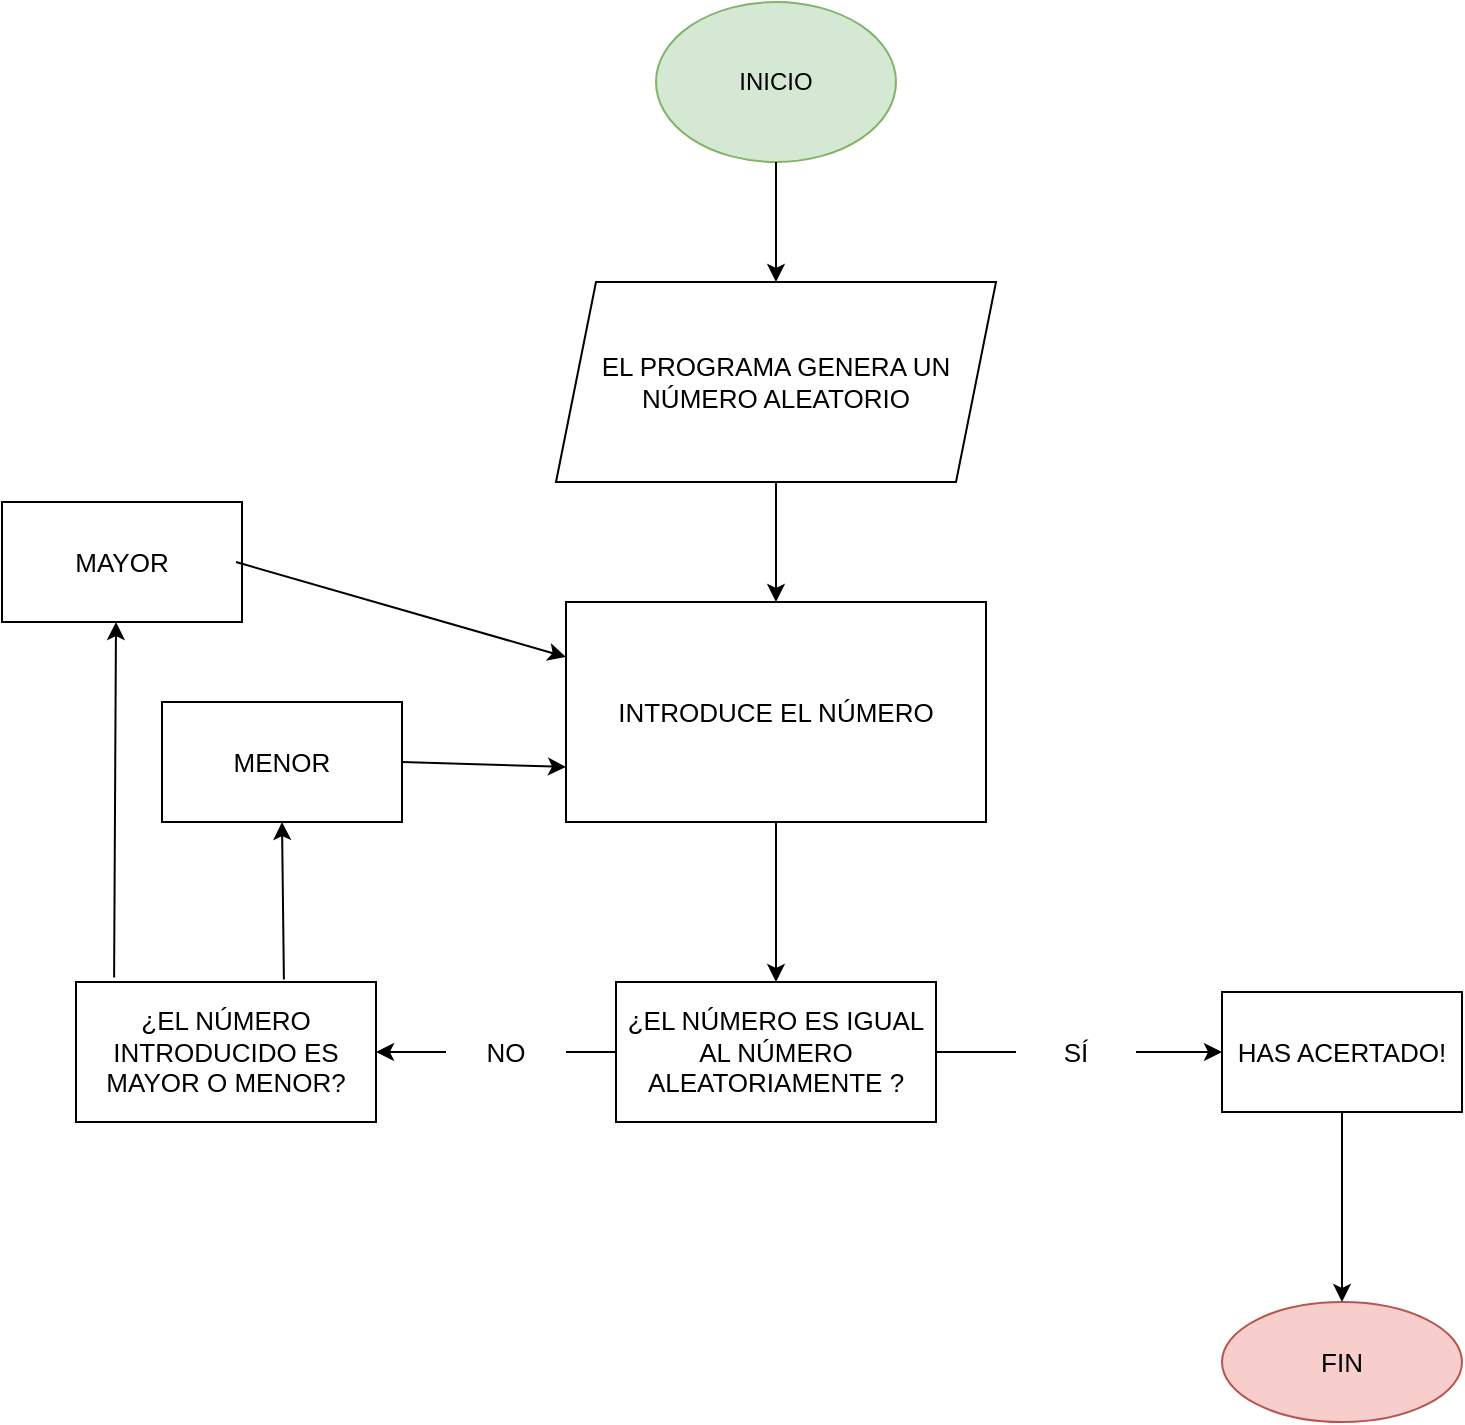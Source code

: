 <mxfile>
    <diagram id="dqZsnTbzCjewWdG2UYxb" name="Página-1">
        <mxGraphModel dx="863" dy="658" grid="1" gridSize="10" guides="1" tooltips="1" connect="1" arrows="1" fold="1" page="1" pageScale="1" pageWidth="827" pageHeight="1169" math="0" shadow="0">
            <root>
                <mxCell id="0"/>
                <mxCell id="1" parent="0"/>
                <mxCell id="3" value="INICIO" style="ellipse;whiteSpace=wrap;html=1;fillColor=#D5E8D4;strokeColor=#82b366;" parent="1" vertex="1">
                    <mxGeometry x="387" y="30" width="120" height="80" as="geometry"/>
                </mxCell>
                <mxCell id="4" value="&lt;font style=&quot;font-size: 13px&quot;&gt;EL PROGRAMA GENERA UN NÚMERO ALEATORIO&lt;/font&gt;" style="shape=parallelogram;perimeter=parallelogramPerimeter;whiteSpace=wrap;html=1;fixedSize=1;" vertex="1" parent="1">
                    <mxGeometry x="337" y="170" width="220" height="100" as="geometry"/>
                </mxCell>
                <mxCell id="5" value="" style="endArrow=classic;html=1;fontSize=12;entryX=0.5;entryY=0;entryDx=0;entryDy=0;exitX=0.5;exitY=1;exitDx=0;exitDy=0;" edge="1" parent="1" target="4">
                    <mxGeometry width="50" height="50" relative="1" as="geometry">
                        <mxPoint x="447" y="110.0" as="sourcePoint"/>
                        <mxPoint x="447" y="120" as="targetPoint"/>
                    </mxGeometry>
                </mxCell>
                <mxCell id="6" value="&lt;font style=&quot;font-size: 13px&quot;&gt;INTRODUCE EL NÚMERO&lt;/font&gt;" style="rounded=0;whiteSpace=wrap;html=1;fontSize=12;" vertex="1" parent="1">
                    <mxGeometry x="342" y="330" width="210" height="110" as="geometry"/>
                </mxCell>
                <mxCell id="7" value="" style="endArrow=classic;html=1;fontSize=13;exitX=0.5;exitY=1;exitDx=0;exitDy=0;entryX=0.5;entryY=0;entryDx=0;entryDy=0;" edge="1" parent="1" source="4" target="6">
                    <mxGeometry width="50" height="50" relative="1" as="geometry">
                        <mxPoint x="447" y="360" as="sourcePoint"/>
                        <mxPoint x="497" y="310" as="targetPoint"/>
                    </mxGeometry>
                </mxCell>
                <mxCell id="8" value="" style="endArrow=classic;html=1;fontSize=13;exitX=0.5;exitY=1;exitDx=0;exitDy=0;" edge="1" parent="1" source="6" target="9">
                    <mxGeometry width="50" height="50" relative="1" as="geometry">
                        <mxPoint x="447" y="510" as="sourcePoint"/>
                        <mxPoint x="497" y="460" as="targetPoint"/>
                    </mxGeometry>
                </mxCell>
                <mxCell id="13" value="" style="edgeStyle=none;html=1;fontSize=13;startArrow=none;entryX=0;entryY=0.5;entryDx=0;entryDy=0;" edge="1" parent="1" source="14" target="12">
                    <mxGeometry relative="1" as="geometry">
                        <mxPoint x="667" y="555" as="targetPoint"/>
                    </mxGeometry>
                </mxCell>
                <mxCell id="19" value="" style="edgeStyle=none;html=1;fontSize=13;startArrow=none;" edge="1" parent="1" source="20" target="18">
                    <mxGeometry relative="1" as="geometry"/>
                </mxCell>
                <mxCell id="9" value="¿EL NÚMERO ES IGUAL AL NÚMERO ALEATORIAMENTE ?" style="rounded=0;whiteSpace=wrap;html=1;fontSize=13;" vertex="1" parent="1">
                    <mxGeometry x="367" y="520" width="160" height="70" as="geometry"/>
                </mxCell>
                <mxCell id="17" value="" style="edgeStyle=none;html=1;fontSize=13;exitX=0.5;exitY=1;exitDx=0;exitDy=0;entryX=0.5;entryY=0;entryDx=0;entryDy=0;" edge="1" parent="1" source="12" target="16">
                    <mxGeometry relative="1" as="geometry">
                        <mxPoint x="669.33" y="595" as="sourcePoint"/>
                        <mxPoint x="669.33" y="675" as="targetPoint"/>
                    </mxGeometry>
                </mxCell>
                <mxCell id="12" value="HAS ACERTADO!" style="whiteSpace=wrap;html=1;fontSize=13;rounded=0;" vertex="1" parent="1">
                    <mxGeometry x="670" y="525" width="120" height="60" as="geometry"/>
                </mxCell>
                <mxCell id="14" value="SÍ" style="text;html=1;strokeColor=none;fillColor=none;align=center;verticalAlign=middle;whiteSpace=wrap;rounded=0;fontSize=13;" vertex="1" parent="1">
                    <mxGeometry x="567" y="540" width="60" height="30" as="geometry"/>
                </mxCell>
                <mxCell id="15" value="" style="edgeStyle=none;html=1;fontSize=13;endArrow=none;" edge="1" parent="1" source="9" target="14">
                    <mxGeometry relative="1" as="geometry">
                        <mxPoint x="527" y="555" as="sourcePoint"/>
                        <mxPoint x="657" y="555" as="targetPoint"/>
                    </mxGeometry>
                </mxCell>
                <mxCell id="16" value="FIN" style="ellipse;whiteSpace=wrap;html=1;fontSize=13;rounded=0;fillColor=#f8cecc;strokeColor=#b85450;" vertex="1" parent="1">
                    <mxGeometry x="670" y="680" width="120" height="60" as="geometry"/>
                </mxCell>
                <mxCell id="25" value="" style="edgeStyle=none;html=1;fontSize=13;exitX=0.127;exitY=-0.032;exitDx=0;exitDy=0;entryX=0.5;entryY=1;entryDx=0;entryDy=0;exitPerimeter=0;" edge="1" parent="1" source="18">
                    <mxGeometry relative="1" as="geometry">
                        <mxPoint x="117" y="340.0" as="targetPoint"/>
                        <Array as="points"/>
                    </mxGeometry>
                </mxCell>
                <mxCell id="18" value="¿EL NÚMERO INTRODUCIDO ES MAYOR O MENOR?" style="whiteSpace=wrap;html=1;fontSize=13;rounded=0;" vertex="1" parent="1">
                    <mxGeometry x="97" y="520" width="150" height="70" as="geometry"/>
                </mxCell>
                <mxCell id="20" value="NO" style="text;html=1;strokeColor=none;fillColor=none;align=center;verticalAlign=middle;whiteSpace=wrap;rounded=0;fontSize=13;" vertex="1" parent="1">
                    <mxGeometry x="282" y="540" width="60" height="30" as="geometry"/>
                </mxCell>
                <mxCell id="21" value="" style="edgeStyle=none;html=1;fontSize=13;endArrow=none;" edge="1" parent="1" source="9" target="20">
                    <mxGeometry relative="1" as="geometry">
                        <mxPoint x="367" y="555" as="sourcePoint"/>
                        <mxPoint x="267" y="555" as="targetPoint"/>
                    </mxGeometry>
                </mxCell>
                <mxCell id="22" value="MAYOR" style="rounded=0;whiteSpace=wrap;html=1;fontSize=13;" vertex="1" parent="1">
                    <mxGeometry x="60" y="280" width="120" height="60" as="geometry"/>
                </mxCell>
                <mxCell id="26" value="MENOR" style="rounded=0;whiteSpace=wrap;html=1;fontSize=13;" vertex="1" parent="1">
                    <mxGeometry x="140" y="380" width="120" height="60" as="geometry"/>
                </mxCell>
                <mxCell id="27" value="" style="endArrow=classic;html=1;fontSize=13;exitX=0.693;exitY=-0.018;exitDx=0;exitDy=0;exitPerimeter=0;entryX=0.5;entryY=1;entryDx=0;entryDy=0;" edge="1" parent="1" source="18" target="26">
                    <mxGeometry width="50" height="50" relative="1" as="geometry">
                        <mxPoint x="437" y="450" as="sourcePoint"/>
                        <mxPoint x="487" y="400" as="targetPoint"/>
                    </mxGeometry>
                </mxCell>
                <mxCell id="28" value="" style="endArrow=classic;html=1;fontSize=13;exitX=1;exitY=0.5;exitDx=0;exitDy=0;entryX=0;entryY=0.25;entryDx=0;entryDy=0;" edge="1" parent="1" target="6">
                    <mxGeometry width="50" height="50" relative="1" as="geometry">
                        <mxPoint x="177" y="310.0" as="sourcePoint"/>
                        <mxPoint x="487" y="400" as="targetPoint"/>
                    </mxGeometry>
                </mxCell>
                <mxCell id="29" value="" style="endArrow=classic;html=1;fontSize=13;exitX=1;exitY=0.5;exitDx=0;exitDy=0;entryX=0;entryY=0.75;entryDx=0;entryDy=0;" edge="1" parent="1" source="26" target="6">
                    <mxGeometry width="50" height="50" relative="1" as="geometry">
                        <mxPoint x="437" y="450" as="sourcePoint"/>
                        <mxPoint x="327" y="470" as="targetPoint"/>
                    </mxGeometry>
                </mxCell>
            </root>
        </mxGraphModel>
    </diagram>
</mxfile>